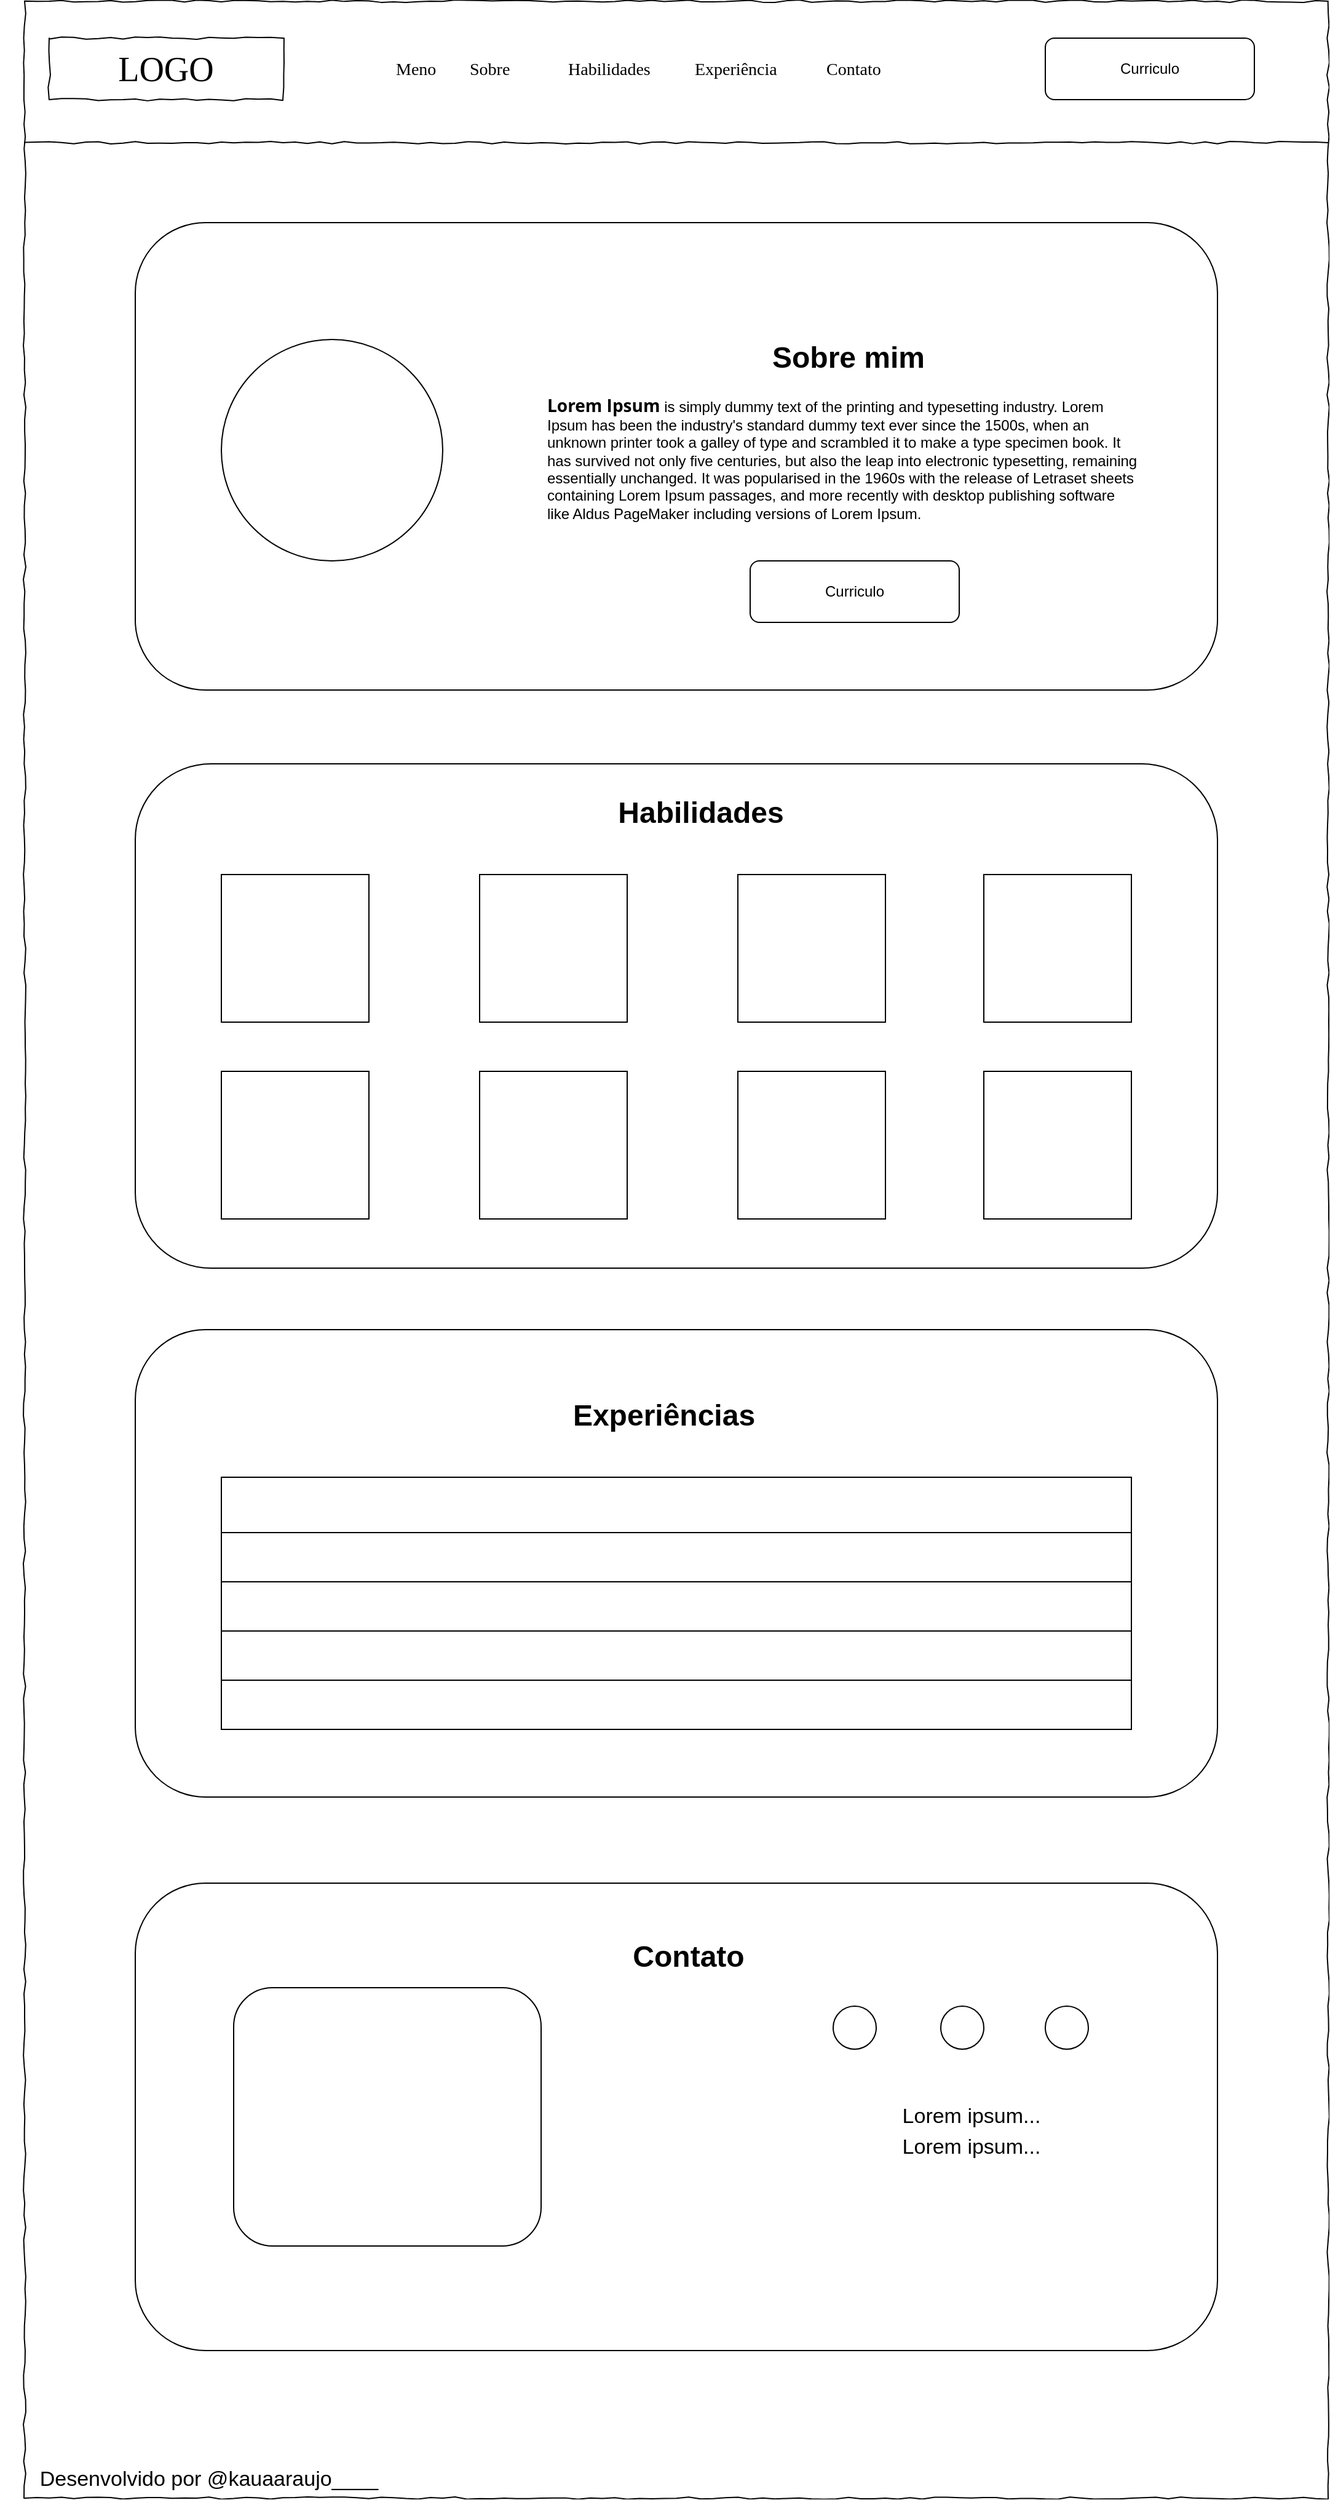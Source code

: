 <mxfile version="23.1.6" type="google">
  <diagram name="Page-1" id="03018318-947c-dd8e-b7a3-06fadd420f32">
    <mxGraphModel dx="3483" dy="2010" grid="1" gridSize="10" guides="1" tooltips="1" connect="1" arrows="1" fold="1" page="1" pageScale="1" pageWidth="1100" pageHeight="850" background="none" math="0" shadow="0">
      <root>
        <mxCell id="0" />
        <mxCell id="1" parent="0" />
        <mxCell id="MVd8BBJ2jRWUSt1FG2jl-4" value="" style="rounded=1;whiteSpace=wrap;html=1;" vertex="1" parent="1">
          <mxGeometry x="110" y="210" width="880" height="380" as="geometry" />
        </mxCell>
        <mxCell id="677b7b8949515195-1" value="" style="whiteSpace=wrap;html=1;rounded=0;shadow=0;labelBackgroundColor=none;strokeColor=#000000;strokeWidth=1;fillColor=none;fontFamily=Verdana;fontSize=12;fontColor=#000000;align=center;comic=1;" parent="1" vertex="1">
          <mxGeometry x="20" y="30" width="1060" height="2030" as="geometry" />
        </mxCell>
        <mxCell id="677b7b8949515195-2" value="LOGO" style="whiteSpace=wrap;html=1;rounded=0;shadow=0;labelBackgroundColor=none;strokeWidth=1;fontFamily=Verdana;fontSize=28;align=center;comic=1;" parent="1" vertex="1">
          <mxGeometry x="40" y="60" width="190" height="50" as="geometry" />
        </mxCell>
        <mxCell id="677b7b8949515195-4" value="Meno" style="text;html=1;points=[];align=left;verticalAlign=top;spacingTop=-4;fontSize=14;fontFamily=Verdana" parent="1" vertex="1">
          <mxGeometry x="320" y="75" width="60" height="20" as="geometry" />
        </mxCell>
        <mxCell id="677b7b8949515195-5" value="Sobre" style="text;html=1;points=[];align=left;verticalAlign=top;spacingTop=-4;fontSize=14;fontFamily=Verdana" parent="1" vertex="1">
          <mxGeometry x="380" y="75" width="60" height="20" as="geometry" />
        </mxCell>
        <mxCell id="677b7b8949515195-6" value="Habilidades" style="text;html=1;points=[];align=left;verticalAlign=top;spacingTop=-4;fontSize=14;fontFamily=Verdana" parent="1" vertex="1">
          <mxGeometry x="460" y="75" width="60" height="20" as="geometry" />
        </mxCell>
        <mxCell id="677b7b8949515195-7" value="Experiência" style="text;html=1;points=[];align=left;verticalAlign=top;spacingTop=-4;fontSize=14;fontFamily=Verdana" parent="1" vertex="1">
          <mxGeometry x="563" y="75" width="60" height="20" as="geometry" />
        </mxCell>
        <mxCell id="677b7b8949515195-9" value="" style="line;strokeWidth=1;html=1;rounded=0;shadow=0;labelBackgroundColor=none;fillColor=none;fontFamily=Verdana;fontSize=14;fontColor=#000000;align=center;comic=1;" parent="1" vertex="1">
          <mxGeometry x="20" y="140" width="1060" height="10" as="geometry" />
        </mxCell>
        <mxCell id="MVd8BBJ2jRWUSt1FG2jl-1" value="Contato" style="text;html=1;points=[];align=left;verticalAlign=top;spacingTop=-4;fontSize=14;fontFamily=Verdana" vertex="1" parent="1">
          <mxGeometry x="670" y="75" width="60" height="20" as="geometry" />
        </mxCell>
        <mxCell id="MVd8BBJ2jRWUSt1FG2jl-2" value="Curriculo" style="rounded=1;whiteSpace=wrap;html=1;" vertex="1" parent="1">
          <mxGeometry x="850" y="60" width="170" height="50" as="geometry" />
        </mxCell>
        <mxCell id="MVd8BBJ2jRWUSt1FG2jl-3" value="" style="ellipse;whiteSpace=wrap;html=1;" vertex="1" parent="1">
          <mxGeometry x="180" y="305" width="180" height="180" as="geometry" />
        </mxCell>
        <mxCell id="MVd8BBJ2jRWUSt1FG2jl-5" value="Curriculo" style="rounded=1;whiteSpace=wrap;html=1;" vertex="1" parent="1">
          <mxGeometry x="610" y="485" width="170" height="50" as="geometry" />
        </mxCell>
        <mxCell id="MVd8BBJ2jRWUSt1FG2jl-6" value="&lt;h1&gt;Sobre mim&lt;/h1&gt;&lt;p&gt;&lt;/p&gt;" style="text;html=1;spacing=5;spacingTop=-20;whiteSpace=wrap;overflow=hidden;rounded=0;align=center;" vertex="1" parent="1">
          <mxGeometry x="510" y="300" width="360" height="35" as="geometry" />
        </mxCell>
        <mxCell id="MVd8BBJ2jRWUSt1FG2jl-7" value="&lt;h1&gt;&lt;br&gt;&lt;/h1&gt;&lt;strong style=&quot;border-color: var(--border-color); margin: 0px; padding: 0px; font-family: &amp;quot;Open Sans&amp;quot;, Arial, sans-serif; font-size: 14px; background-color: rgb(255, 255, 255);&quot;&gt;Lorem Ipsum&lt;/strong&gt;&amp;nbsp;&lt;span style=&quot;&quot;&gt;is simply dummy text of the printing and typesetting industry. Lorem Ipsum has been the industry&#39;s standard dummy text ever since the 1500s, when an unknown printer took a galley of type and scrambled it to make a type specimen book. It has survived not only five centuries, but also the leap into electronic typesetting, remaining essentially unchanged. It was popularised in the 1960s with the release of Letraset sheets containing Lorem Ipsum passages, and more recently with desktop publishing software like Aldus PageMaker including versions of Lorem Ipsum.&lt;/span&gt;" style="text;html=1;spacing=5;spacingTop=-20;whiteSpace=wrap;overflow=hidden;rounded=0;align=left;" vertex="1" parent="1">
          <mxGeometry x="440" y="300" width="490" height="155" as="geometry" />
        </mxCell>
        <mxCell id="MVd8BBJ2jRWUSt1FG2jl-8" value="" style="rounded=1;whiteSpace=wrap;html=1;" vertex="1" parent="1">
          <mxGeometry x="110" y="650" width="880" height="410" as="geometry" />
        </mxCell>
        <mxCell id="MVd8BBJ2jRWUSt1FG2jl-13" value="" style="rounded=1;whiteSpace=wrap;html=1;" vertex="1" parent="1">
          <mxGeometry x="110" y="1110" width="880" height="380" as="geometry" />
        </mxCell>
        <mxCell id="MVd8BBJ2jRWUSt1FG2jl-29" value="" style="rounded=1;whiteSpace=wrap;html=1;" vertex="1" parent="1">
          <mxGeometry x="110" y="1560" width="880" height="380" as="geometry" />
        </mxCell>
        <mxCell id="MVd8BBJ2jRWUSt1FG2jl-32" value="&lt;h1&gt;Contato&lt;/h1&gt;&lt;p&gt;&lt;/p&gt;" style="text;html=1;spacing=5;spacingTop=-20;whiteSpace=wrap;overflow=hidden;rounded=0;align=center;" vertex="1" parent="1">
          <mxGeometry x="380" y="1600" width="360" height="35" as="geometry" />
        </mxCell>
        <mxCell id="MVd8BBJ2jRWUSt1FG2jl-35" value="" style="rounded=0;whiteSpace=wrap;html=1;" vertex="1" parent="1">
          <mxGeometry x="180" y="740" width="120" height="120" as="geometry" />
        </mxCell>
        <mxCell id="MVd8BBJ2jRWUSt1FG2jl-36" value="" style="rounded=0;whiteSpace=wrap;html=1;" vertex="1" parent="1">
          <mxGeometry x="600" y="740" width="120" height="120" as="geometry" />
        </mxCell>
        <mxCell id="MVd8BBJ2jRWUSt1FG2jl-37" value="" style="rounded=0;whiteSpace=wrap;html=1;" vertex="1" parent="1">
          <mxGeometry x="390" y="740" width="120" height="120" as="geometry" />
        </mxCell>
        <mxCell id="MVd8BBJ2jRWUSt1FG2jl-38" value="" style="rounded=0;whiteSpace=wrap;html=1;" vertex="1" parent="1">
          <mxGeometry x="800" y="740" width="120" height="120" as="geometry" />
        </mxCell>
        <mxCell id="MVd8BBJ2jRWUSt1FG2jl-39" value="" style="rounded=0;whiteSpace=wrap;html=1;" vertex="1" parent="1">
          <mxGeometry x="180" y="900" width="120" height="120" as="geometry" />
        </mxCell>
        <mxCell id="MVd8BBJ2jRWUSt1FG2jl-40" value="" style="rounded=0;whiteSpace=wrap;html=1;" vertex="1" parent="1">
          <mxGeometry x="600" y="900" width="120" height="120" as="geometry" />
        </mxCell>
        <mxCell id="MVd8BBJ2jRWUSt1FG2jl-41" value="" style="rounded=0;whiteSpace=wrap;html=1;" vertex="1" parent="1">
          <mxGeometry x="390" y="900" width="120" height="120" as="geometry" />
        </mxCell>
        <mxCell id="MVd8BBJ2jRWUSt1FG2jl-42" value="" style="rounded=0;whiteSpace=wrap;html=1;" vertex="1" parent="1">
          <mxGeometry x="800" y="900" width="120" height="120" as="geometry" />
        </mxCell>
        <mxCell id="MVd8BBJ2jRWUSt1FG2jl-43" value="&lt;h1&gt;Habilidades&lt;/h1&gt;&lt;p&gt;&lt;/p&gt;" style="text;html=1;spacing=5;spacingTop=-20;whiteSpace=wrap;overflow=hidden;rounded=0;align=center;" vertex="1" parent="1">
          <mxGeometry x="390" y="670" width="360" height="35" as="geometry" />
        </mxCell>
        <mxCell id="MVd8BBJ2jRWUSt1FG2jl-44" value="" style="rounded=0;whiteSpace=wrap;html=1;" vertex="1" parent="1">
          <mxGeometry x="180" y="1235" width="740" height="160" as="geometry" />
        </mxCell>
        <mxCell id="MVd8BBJ2jRWUSt1FG2jl-45" value="" style="rounded=0;whiteSpace=wrap;html=1;" vertex="1" parent="1">
          <mxGeometry x="180" y="1355" width="740" height="40" as="geometry" />
        </mxCell>
        <mxCell id="MVd8BBJ2jRWUSt1FG2jl-46" value="" style="rounded=0;whiteSpace=wrap;html=1;" vertex="1" parent="1">
          <mxGeometry x="180" y="1315" width="740" height="40" as="geometry" />
        </mxCell>
        <mxCell id="MVd8BBJ2jRWUSt1FG2jl-47" value="" style="rounded=0;whiteSpace=wrap;html=1;" vertex="1" parent="1">
          <mxGeometry x="180" y="1275" width="740" height="40" as="geometry" />
        </mxCell>
        <mxCell id="MVd8BBJ2jRWUSt1FG2jl-48" value="" style="rounded=0;whiteSpace=wrap;html=1;" vertex="1" parent="1">
          <mxGeometry x="180" y="1230" width="740" height="45" as="geometry" />
        </mxCell>
        <mxCell id="MVd8BBJ2jRWUSt1FG2jl-49" value="" style="rounded=0;whiteSpace=wrap;html=1;" vertex="1" parent="1">
          <mxGeometry x="180" y="1395" width="740" height="40" as="geometry" />
        </mxCell>
        <mxCell id="MVd8BBJ2jRWUSt1FG2jl-51" value="&lt;h1&gt;Experiências&lt;/h1&gt;&lt;p&gt;&lt;/p&gt;" style="text;html=1;spacing=5;spacingTop=-20;whiteSpace=wrap;overflow=hidden;rounded=0;align=center;" vertex="1" parent="1">
          <mxGeometry x="360" y="1160" width="360" height="35" as="geometry" />
        </mxCell>
        <mxCell id="MVd8BBJ2jRWUSt1FG2jl-52" value="" style="rounded=1;whiteSpace=wrap;html=1;" vertex="1" parent="1">
          <mxGeometry x="190" y="1645" width="250" height="210" as="geometry" />
        </mxCell>
        <mxCell id="MVd8BBJ2jRWUSt1FG2jl-53" value="Lorem ipsum..." style="text;html=1;align=center;verticalAlign=middle;whiteSpace=wrap;rounded=0;fontSize=17;" vertex="1" parent="1">
          <mxGeometry x="720" y="1735" width="140" height="30" as="geometry" />
        </mxCell>
        <mxCell id="MVd8BBJ2jRWUSt1FG2jl-54" value="Lorem ipsum..." style="text;html=1;align=center;verticalAlign=middle;whiteSpace=wrap;rounded=0;fontSize=17;" vertex="1" parent="1">
          <mxGeometry x="720" y="1760" width="140" height="30" as="geometry" />
        </mxCell>
        <mxCell id="MVd8BBJ2jRWUSt1FG2jl-55" value="" style="ellipse;whiteSpace=wrap;html=1;aspect=fixed;" vertex="1" parent="1">
          <mxGeometry x="677.5" y="1660" width="35" height="35" as="geometry" />
        </mxCell>
        <mxCell id="MVd8BBJ2jRWUSt1FG2jl-56" value="" style="ellipse;whiteSpace=wrap;html=1;aspect=fixed;" vertex="1" parent="1">
          <mxGeometry x="765" y="1660" width="35" height="35" as="geometry" />
        </mxCell>
        <mxCell id="MVd8BBJ2jRWUSt1FG2jl-57" value="" style="ellipse;whiteSpace=wrap;html=1;aspect=fixed;" vertex="1" parent="1">
          <mxGeometry x="850" y="1660" width="35" height="35" as="geometry" />
        </mxCell>
        <mxCell id="MVd8BBJ2jRWUSt1FG2jl-58" value="Desenvolvido por @kauaaraujo____" style="text;html=1;align=center;verticalAlign=middle;whiteSpace=wrap;rounded=0;fontSize=17;" vertex="1" parent="1">
          <mxGeometry y="2030" width="340" height="30" as="geometry" />
        </mxCell>
      </root>
    </mxGraphModel>
  </diagram>
</mxfile>
